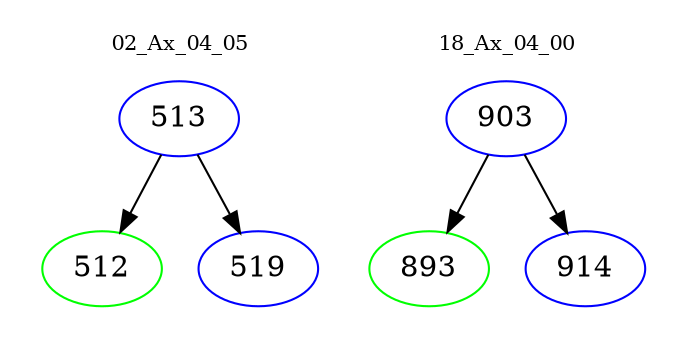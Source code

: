 digraph{
subgraph cluster_0 {
color = white
label = "02_Ax_04_05";
fontsize=10;
T0_513 [label="513", color="blue"]
T0_513 -> T0_512 [color="black"]
T0_512 [label="512", color="green"]
T0_513 -> T0_519 [color="black"]
T0_519 [label="519", color="blue"]
}
subgraph cluster_1 {
color = white
label = "18_Ax_04_00";
fontsize=10;
T1_903 [label="903", color="blue"]
T1_903 -> T1_893 [color="black"]
T1_893 [label="893", color="green"]
T1_903 -> T1_914 [color="black"]
T1_914 [label="914", color="blue"]
}
}
